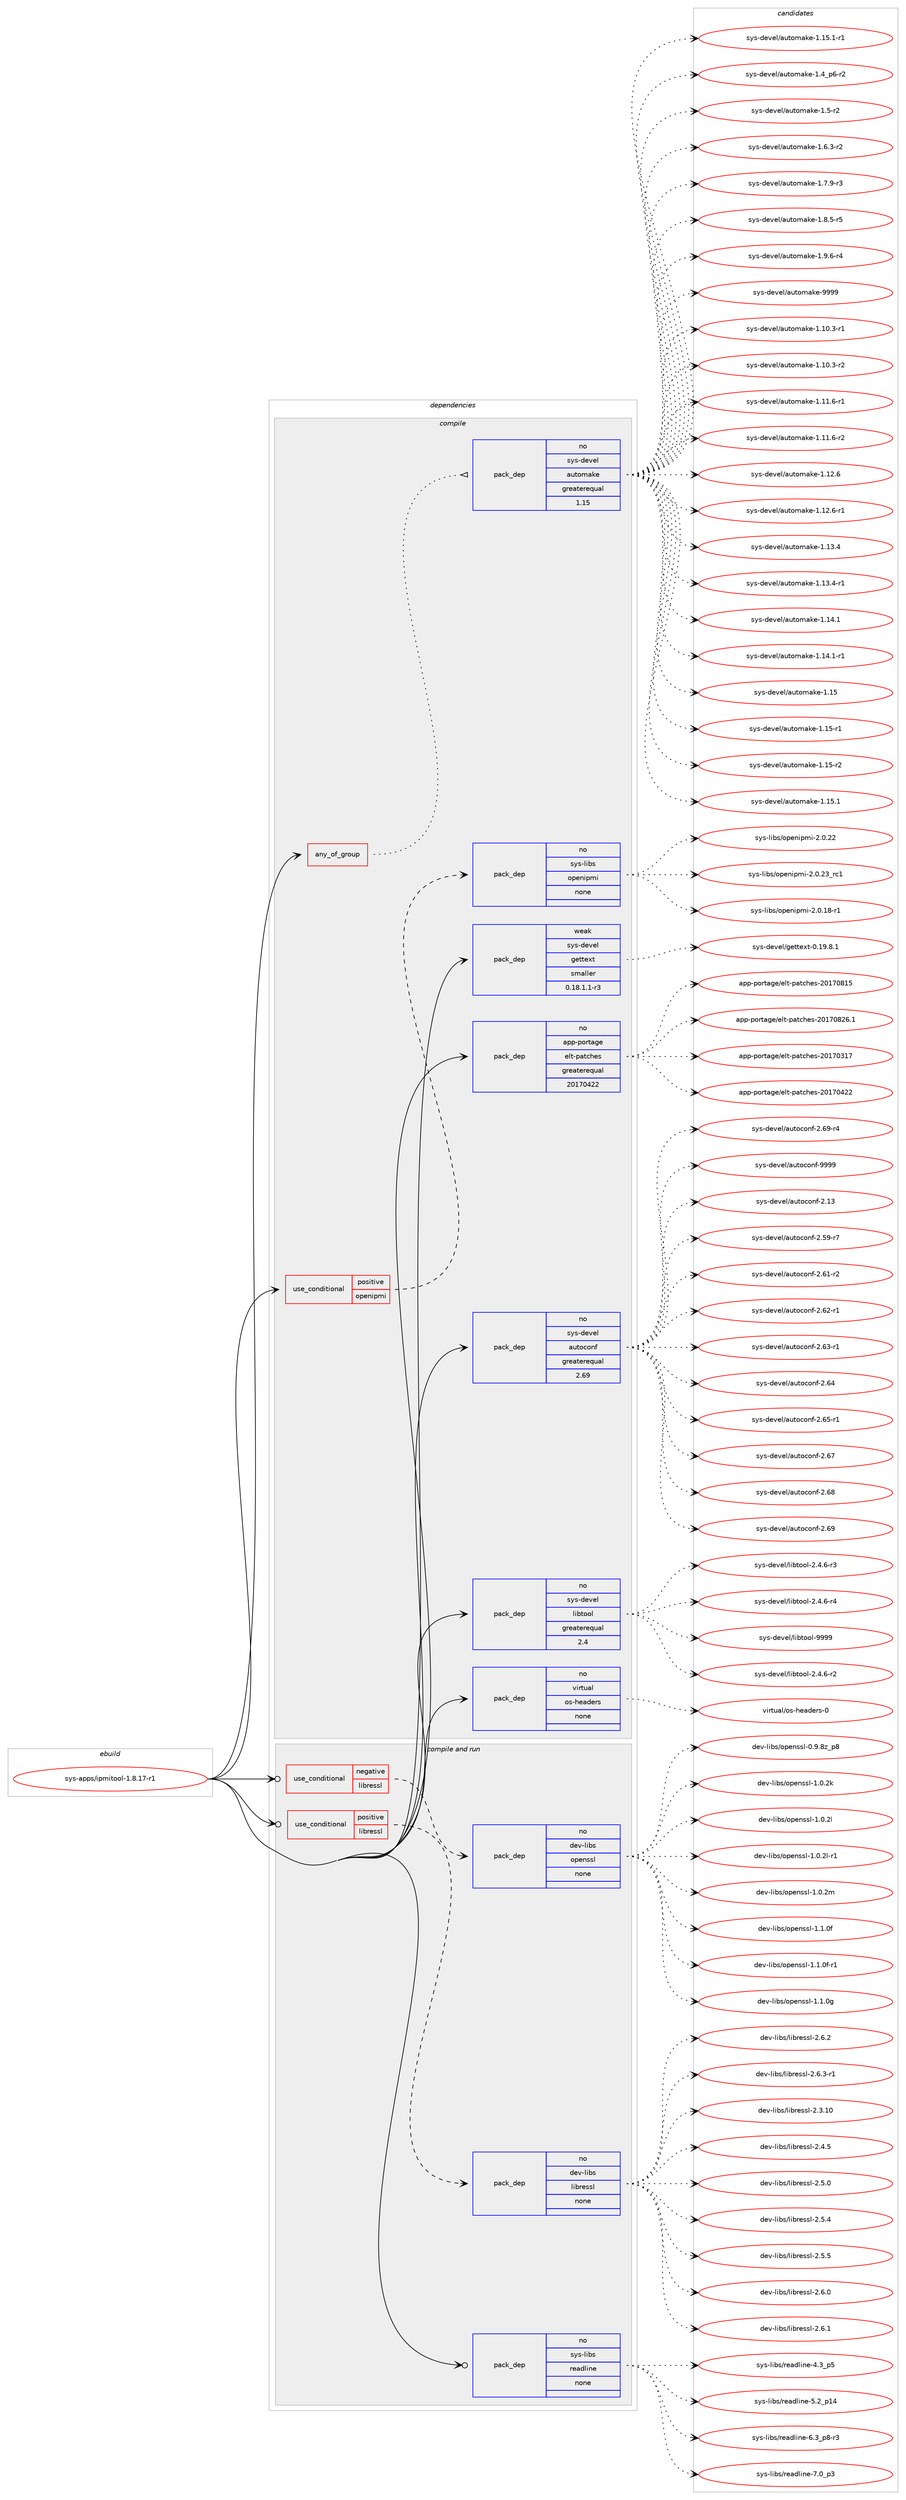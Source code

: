 digraph prolog {

# *************
# Graph options
# *************

newrank=true;
concentrate=true;
compound=true;
graph [rankdir=LR,fontname=Helvetica,fontsize=10,ranksep=1.5];#, ranksep=2.5, nodesep=0.2];
edge  [arrowhead=vee];
node  [fontname=Helvetica,fontsize=10];

# **********
# The ebuild
# **********

subgraph cluster_leftcol {
color=gray;
rank=same;
label=<<i>ebuild</i>>;
id [label="sys-apps/ipmitool-1.8.17-r1", color=red, width=4, href="../sys-apps/ipmitool-1.8.17-r1.svg"];
}

# ****************
# The dependencies
# ****************

subgraph cluster_midcol {
color=gray;
label=<<i>dependencies</i>>;
subgraph cluster_compile {
fillcolor="#eeeeee";
style=filled;
label=<<i>compile</i>>;
subgraph any7844 {
dependency469753 [label=<<TABLE BORDER="0" CELLBORDER="1" CELLSPACING="0" CELLPADDING="4"><TR><TD CELLPADDING="10">any_of_group</TD></TR></TABLE>>, shape=none, color=red];subgraph pack348568 {
dependency469754 [label=<<TABLE BORDER="0" CELLBORDER="1" CELLSPACING="0" CELLPADDING="4" WIDTH="220"><TR><TD ROWSPAN="6" CELLPADDING="30">pack_dep</TD></TR><TR><TD WIDTH="110">no</TD></TR><TR><TD>sys-devel</TD></TR><TR><TD>automake</TD></TR><TR><TD>greaterequal</TD></TR><TR><TD>1.15</TD></TR></TABLE>>, shape=none, color=blue];
}
dependency469753:e -> dependency469754:w [weight=20,style="dotted",arrowhead="oinv"];
}
id:e -> dependency469753:w [weight=20,style="solid",arrowhead="vee"];
subgraph cond113086 {
dependency469755 [label=<<TABLE BORDER="0" CELLBORDER="1" CELLSPACING="0" CELLPADDING="4"><TR><TD ROWSPAN="3" CELLPADDING="10">use_conditional</TD></TR><TR><TD>positive</TD></TR><TR><TD>openipmi</TD></TR></TABLE>>, shape=none, color=red];
subgraph pack348569 {
dependency469756 [label=<<TABLE BORDER="0" CELLBORDER="1" CELLSPACING="0" CELLPADDING="4" WIDTH="220"><TR><TD ROWSPAN="6" CELLPADDING="30">pack_dep</TD></TR><TR><TD WIDTH="110">no</TD></TR><TR><TD>sys-libs</TD></TR><TR><TD>openipmi</TD></TR><TR><TD>none</TD></TR><TR><TD></TD></TR></TABLE>>, shape=none, color=blue];
}
dependency469755:e -> dependency469756:w [weight=20,style="dashed",arrowhead="vee"];
}
id:e -> dependency469755:w [weight=20,style="solid",arrowhead="vee"];
subgraph pack348570 {
dependency469757 [label=<<TABLE BORDER="0" CELLBORDER="1" CELLSPACING="0" CELLPADDING="4" WIDTH="220"><TR><TD ROWSPAN="6" CELLPADDING="30">pack_dep</TD></TR><TR><TD WIDTH="110">no</TD></TR><TR><TD>app-portage</TD></TR><TR><TD>elt-patches</TD></TR><TR><TD>greaterequal</TD></TR><TR><TD>20170422</TD></TR></TABLE>>, shape=none, color=blue];
}
id:e -> dependency469757:w [weight=20,style="solid",arrowhead="vee"];
subgraph pack348571 {
dependency469758 [label=<<TABLE BORDER="0" CELLBORDER="1" CELLSPACING="0" CELLPADDING="4" WIDTH="220"><TR><TD ROWSPAN="6" CELLPADDING="30">pack_dep</TD></TR><TR><TD WIDTH="110">no</TD></TR><TR><TD>sys-devel</TD></TR><TR><TD>autoconf</TD></TR><TR><TD>greaterequal</TD></TR><TR><TD>2.69</TD></TR></TABLE>>, shape=none, color=blue];
}
id:e -> dependency469758:w [weight=20,style="solid",arrowhead="vee"];
subgraph pack348572 {
dependency469759 [label=<<TABLE BORDER="0" CELLBORDER="1" CELLSPACING="0" CELLPADDING="4" WIDTH="220"><TR><TD ROWSPAN="6" CELLPADDING="30">pack_dep</TD></TR><TR><TD WIDTH="110">no</TD></TR><TR><TD>sys-devel</TD></TR><TR><TD>libtool</TD></TR><TR><TD>greaterequal</TD></TR><TR><TD>2.4</TD></TR></TABLE>>, shape=none, color=blue];
}
id:e -> dependency469759:w [weight=20,style="solid",arrowhead="vee"];
subgraph pack348573 {
dependency469760 [label=<<TABLE BORDER="0" CELLBORDER="1" CELLSPACING="0" CELLPADDING="4" WIDTH="220"><TR><TD ROWSPAN="6" CELLPADDING="30">pack_dep</TD></TR><TR><TD WIDTH="110">no</TD></TR><TR><TD>virtual</TD></TR><TR><TD>os-headers</TD></TR><TR><TD>none</TD></TR><TR><TD></TD></TR></TABLE>>, shape=none, color=blue];
}
id:e -> dependency469760:w [weight=20,style="solid",arrowhead="vee"];
subgraph pack348574 {
dependency469761 [label=<<TABLE BORDER="0" CELLBORDER="1" CELLSPACING="0" CELLPADDING="4" WIDTH="220"><TR><TD ROWSPAN="6" CELLPADDING="30">pack_dep</TD></TR><TR><TD WIDTH="110">weak</TD></TR><TR><TD>sys-devel</TD></TR><TR><TD>gettext</TD></TR><TR><TD>smaller</TD></TR><TR><TD>0.18.1.1-r3</TD></TR></TABLE>>, shape=none, color=blue];
}
id:e -> dependency469761:w [weight=20,style="solid",arrowhead="vee"];
}
subgraph cluster_compileandrun {
fillcolor="#eeeeee";
style=filled;
label=<<i>compile and run</i>>;
subgraph cond113087 {
dependency469762 [label=<<TABLE BORDER="0" CELLBORDER="1" CELLSPACING="0" CELLPADDING="4"><TR><TD ROWSPAN="3" CELLPADDING="10">use_conditional</TD></TR><TR><TD>negative</TD></TR><TR><TD>libressl</TD></TR></TABLE>>, shape=none, color=red];
subgraph pack348575 {
dependency469763 [label=<<TABLE BORDER="0" CELLBORDER="1" CELLSPACING="0" CELLPADDING="4" WIDTH="220"><TR><TD ROWSPAN="6" CELLPADDING="30">pack_dep</TD></TR><TR><TD WIDTH="110">no</TD></TR><TR><TD>dev-libs</TD></TR><TR><TD>openssl</TD></TR><TR><TD>none</TD></TR><TR><TD></TD></TR></TABLE>>, shape=none, color=blue];
}
dependency469762:e -> dependency469763:w [weight=20,style="dashed",arrowhead="vee"];
}
id:e -> dependency469762:w [weight=20,style="solid",arrowhead="odotvee"];
subgraph cond113088 {
dependency469764 [label=<<TABLE BORDER="0" CELLBORDER="1" CELLSPACING="0" CELLPADDING="4"><TR><TD ROWSPAN="3" CELLPADDING="10">use_conditional</TD></TR><TR><TD>positive</TD></TR><TR><TD>libressl</TD></TR></TABLE>>, shape=none, color=red];
subgraph pack348576 {
dependency469765 [label=<<TABLE BORDER="0" CELLBORDER="1" CELLSPACING="0" CELLPADDING="4" WIDTH="220"><TR><TD ROWSPAN="6" CELLPADDING="30">pack_dep</TD></TR><TR><TD WIDTH="110">no</TD></TR><TR><TD>dev-libs</TD></TR><TR><TD>libressl</TD></TR><TR><TD>none</TD></TR><TR><TD></TD></TR></TABLE>>, shape=none, color=blue];
}
dependency469764:e -> dependency469765:w [weight=20,style="dashed",arrowhead="vee"];
}
id:e -> dependency469764:w [weight=20,style="solid",arrowhead="odotvee"];
subgraph pack348577 {
dependency469766 [label=<<TABLE BORDER="0" CELLBORDER="1" CELLSPACING="0" CELLPADDING="4" WIDTH="220"><TR><TD ROWSPAN="6" CELLPADDING="30">pack_dep</TD></TR><TR><TD WIDTH="110">no</TD></TR><TR><TD>sys-libs</TD></TR><TR><TD>readline</TD></TR><TR><TD>none</TD></TR><TR><TD></TD></TR></TABLE>>, shape=none, color=blue];
}
id:e -> dependency469766:w [weight=20,style="solid",arrowhead="odotvee"];
}
subgraph cluster_run {
fillcolor="#eeeeee";
style=filled;
label=<<i>run</i>>;
}
}

# **************
# The candidates
# **************

subgraph cluster_choices {
rank=same;
color=gray;
label=<<i>candidates</i>>;

subgraph choice348568 {
color=black;
nodesep=1;
choice11512111545100101118101108479711711611110997107101454946494846514511449 [label="sys-devel/automake-1.10.3-r1", color=red, width=4,href="../sys-devel/automake-1.10.3-r1.svg"];
choice11512111545100101118101108479711711611110997107101454946494846514511450 [label="sys-devel/automake-1.10.3-r2", color=red, width=4,href="../sys-devel/automake-1.10.3-r2.svg"];
choice11512111545100101118101108479711711611110997107101454946494946544511449 [label="sys-devel/automake-1.11.6-r1", color=red, width=4,href="../sys-devel/automake-1.11.6-r1.svg"];
choice11512111545100101118101108479711711611110997107101454946494946544511450 [label="sys-devel/automake-1.11.6-r2", color=red, width=4,href="../sys-devel/automake-1.11.6-r2.svg"];
choice1151211154510010111810110847971171161111099710710145494649504654 [label="sys-devel/automake-1.12.6", color=red, width=4,href="../sys-devel/automake-1.12.6.svg"];
choice11512111545100101118101108479711711611110997107101454946495046544511449 [label="sys-devel/automake-1.12.6-r1", color=red, width=4,href="../sys-devel/automake-1.12.6-r1.svg"];
choice1151211154510010111810110847971171161111099710710145494649514652 [label="sys-devel/automake-1.13.4", color=red, width=4,href="../sys-devel/automake-1.13.4.svg"];
choice11512111545100101118101108479711711611110997107101454946495146524511449 [label="sys-devel/automake-1.13.4-r1", color=red, width=4,href="../sys-devel/automake-1.13.4-r1.svg"];
choice1151211154510010111810110847971171161111099710710145494649524649 [label="sys-devel/automake-1.14.1", color=red, width=4,href="../sys-devel/automake-1.14.1.svg"];
choice11512111545100101118101108479711711611110997107101454946495246494511449 [label="sys-devel/automake-1.14.1-r1", color=red, width=4,href="../sys-devel/automake-1.14.1-r1.svg"];
choice115121115451001011181011084797117116111109971071014549464953 [label="sys-devel/automake-1.15", color=red, width=4,href="../sys-devel/automake-1.15.svg"];
choice1151211154510010111810110847971171161111099710710145494649534511449 [label="sys-devel/automake-1.15-r1", color=red, width=4,href="../sys-devel/automake-1.15-r1.svg"];
choice1151211154510010111810110847971171161111099710710145494649534511450 [label="sys-devel/automake-1.15-r2", color=red, width=4,href="../sys-devel/automake-1.15-r2.svg"];
choice1151211154510010111810110847971171161111099710710145494649534649 [label="sys-devel/automake-1.15.1", color=red, width=4,href="../sys-devel/automake-1.15.1.svg"];
choice11512111545100101118101108479711711611110997107101454946495346494511449 [label="sys-devel/automake-1.15.1-r1", color=red, width=4,href="../sys-devel/automake-1.15.1-r1.svg"];
choice115121115451001011181011084797117116111109971071014549465295112544511450 [label="sys-devel/automake-1.4_p6-r2", color=red, width=4,href="../sys-devel/automake-1.4_p6-r2.svg"];
choice11512111545100101118101108479711711611110997107101454946534511450 [label="sys-devel/automake-1.5-r2", color=red, width=4,href="../sys-devel/automake-1.5-r2.svg"];
choice115121115451001011181011084797117116111109971071014549465446514511450 [label="sys-devel/automake-1.6.3-r2", color=red, width=4,href="../sys-devel/automake-1.6.3-r2.svg"];
choice115121115451001011181011084797117116111109971071014549465546574511451 [label="sys-devel/automake-1.7.9-r3", color=red, width=4,href="../sys-devel/automake-1.7.9-r3.svg"];
choice115121115451001011181011084797117116111109971071014549465646534511453 [label="sys-devel/automake-1.8.5-r5", color=red, width=4,href="../sys-devel/automake-1.8.5-r5.svg"];
choice115121115451001011181011084797117116111109971071014549465746544511452 [label="sys-devel/automake-1.9.6-r4", color=red, width=4,href="../sys-devel/automake-1.9.6-r4.svg"];
choice115121115451001011181011084797117116111109971071014557575757 [label="sys-devel/automake-9999", color=red, width=4,href="../sys-devel/automake-9999.svg"];
dependency469754:e -> choice11512111545100101118101108479711711611110997107101454946494846514511449:w [style=dotted,weight="100"];
dependency469754:e -> choice11512111545100101118101108479711711611110997107101454946494846514511450:w [style=dotted,weight="100"];
dependency469754:e -> choice11512111545100101118101108479711711611110997107101454946494946544511449:w [style=dotted,weight="100"];
dependency469754:e -> choice11512111545100101118101108479711711611110997107101454946494946544511450:w [style=dotted,weight="100"];
dependency469754:e -> choice1151211154510010111810110847971171161111099710710145494649504654:w [style=dotted,weight="100"];
dependency469754:e -> choice11512111545100101118101108479711711611110997107101454946495046544511449:w [style=dotted,weight="100"];
dependency469754:e -> choice1151211154510010111810110847971171161111099710710145494649514652:w [style=dotted,weight="100"];
dependency469754:e -> choice11512111545100101118101108479711711611110997107101454946495146524511449:w [style=dotted,weight="100"];
dependency469754:e -> choice1151211154510010111810110847971171161111099710710145494649524649:w [style=dotted,weight="100"];
dependency469754:e -> choice11512111545100101118101108479711711611110997107101454946495246494511449:w [style=dotted,weight="100"];
dependency469754:e -> choice115121115451001011181011084797117116111109971071014549464953:w [style=dotted,weight="100"];
dependency469754:e -> choice1151211154510010111810110847971171161111099710710145494649534511449:w [style=dotted,weight="100"];
dependency469754:e -> choice1151211154510010111810110847971171161111099710710145494649534511450:w [style=dotted,weight="100"];
dependency469754:e -> choice1151211154510010111810110847971171161111099710710145494649534649:w [style=dotted,weight="100"];
dependency469754:e -> choice11512111545100101118101108479711711611110997107101454946495346494511449:w [style=dotted,weight="100"];
dependency469754:e -> choice115121115451001011181011084797117116111109971071014549465295112544511450:w [style=dotted,weight="100"];
dependency469754:e -> choice11512111545100101118101108479711711611110997107101454946534511450:w [style=dotted,weight="100"];
dependency469754:e -> choice115121115451001011181011084797117116111109971071014549465446514511450:w [style=dotted,weight="100"];
dependency469754:e -> choice115121115451001011181011084797117116111109971071014549465546574511451:w [style=dotted,weight="100"];
dependency469754:e -> choice115121115451001011181011084797117116111109971071014549465646534511453:w [style=dotted,weight="100"];
dependency469754:e -> choice115121115451001011181011084797117116111109971071014549465746544511452:w [style=dotted,weight="100"];
dependency469754:e -> choice115121115451001011181011084797117116111109971071014557575757:w [style=dotted,weight="100"];
}
subgraph choice348569 {
color=black;
nodesep=1;
choice115121115451081059811547111112101110105112109105455046484649564511449 [label="sys-libs/openipmi-2.0.18-r1", color=red, width=4,href="../sys-libs/openipmi-2.0.18-r1.svg"];
choice11512111545108105981154711111210111010511210910545504648465050 [label="sys-libs/openipmi-2.0.22", color=red, width=4,href="../sys-libs/openipmi-2.0.22.svg"];
choice11512111545108105981154711111210111010511210910545504648465051951149949 [label="sys-libs/openipmi-2.0.23_rc1", color=red, width=4,href="../sys-libs/openipmi-2.0.23_rc1.svg"];
dependency469756:e -> choice115121115451081059811547111112101110105112109105455046484649564511449:w [style=dotted,weight="100"];
dependency469756:e -> choice11512111545108105981154711111210111010511210910545504648465050:w [style=dotted,weight="100"];
dependency469756:e -> choice11512111545108105981154711111210111010511210910545504648465051951149949:w [style=dotted,weight="100"];
}
subgraph choice348570 {
color=black;
nodesep=1;
choice97112112451121111141169710310147101108116451129711699104101115455048495548514955 [label="app-portage/elt-patches-20170317", color=red, width=4,href="../app-portage/elt-patches-20170317.svg"];
choice97112112451121111141169710310147101108116451129711699104101115455048495548525050 [label="app-portage/elt-patches-20170422", color=red, width=4,href="../app-portage/elt-patches-20170422.svg"];
choice97112112451121111141169710310147101108116451129711699104101115455048495548564953 [label="app-portage/elt-patches-20170815", color=red, width=4,href="../app-portage/elt-patches-20170815.svg"];
choice971121124511211111411697103101471011081164511297116991041011154550484955485650544649 [label="app-portage/elt-patches-20170826.1", color=red, width=4,href="../app-portage/elt-patches-20170826.1.svg"];
dependency469757:e -> choice97112112451121111141169710310147101108116451129711699104101115455048495548514955:w [style=dotted,weight="100"];
dependency469757:e -> choice97112112451121111141169710310147101108116451129711699104101115455048495548525050:w [style=dotted,weight="100"];
dependency469757:e -> choice97112112451121111141169710310147101108116451129711699104101115455048495548564953:w [style=dotted,weight="100"];
dependency469757:e -> choice971121124511211111411697103101471011081164511297116991041011154550484955485650544649:w [style=dotted,weight="100"];
}
subgraph choice348571 {
color=black;
nodesep=1;
choice115121115451001011181011084797117116111991111101024550464951 [label="sys-devel/autoconf-2.13", color=red, width=4,href="../sys-devel/autoconf-2.13.svg"];
choice1151211154510010111810110847971171161119911111010245504653574511455 [label="sys-devel/autoconf-2.59-r7", color=red, width=4,href="../sys-devel/autoconf-2.59-r7.svg"];
choice1151211154510010111810110847971171161119911111010245504654494511450 [label="sys-devel/autoconf-2.61-r2", color=red, width=4,href="../sys-devel/autoconf-2.61-r2.svg"];
choice1151211154510010111810110847971171161119911111010245504654504511449 [label="sys-devel/autoconf-2.62-r1", color=red, width=4,href="../sys-devel/autoconf-2.62-r1.svg"];
choice1151211154510010111810110847971171161119911111010245504654514511449 [label="sys-devel/autoconf-2.63-r1", color=red, width=4,href="../sys-devel/autoconf-2.63-r1.svg"];
choice115121115451001011181011084797117116111991111101024550465452 [label="sys-devel/autoconf-2.64", color=red, width=4,href="../sys-devel/autoconf-2.64.svg"];
choice1151211154510010111810110847971171161119911111010245504654534511449 [label="sys-devel/autoconf-2.65-r1", color=red, width=4,href="../sys-devel/autoconf-2.65-r1.svg"];
choice115121115451001011181011084797117116111991111101024550465455 [label="sys-devel/autoconf-2.67", color=red, width=4,href="../sys-devel/autoconf-2.67.svg"];
choice115121115451001011181011084797117116111991111101024550465456 [label="sys-devel/autoconf-2.68", color=red, width=4,href="../sys-devel/autoconf-2.68.svg"];
choice115121115451001011181011084797117116111991111101024550465457 [label="sys-devel/autoconf-2.69", color=red, width=4,href="../sys-devel/autoconf-2.69.svg"];
choice1151211154510010111810110847971171161119911111010245504654574511452 [label="sys-devel/autoconf-2.69-r4", color=red, width=4,href="../sys-devel/autoconf-2.69-r4.svg"];
choice115121115451001011181011084797117116111991111101024557575757 [label="sys-devel/autoconf-9999", color=red, width=4,href="../sys-devel/autoconf-9999.svg"];
dependency469758:e -> choice115121115451001011181011084797117116111991111101024550464951:w [style=dotted,weight="100"];
dependency469758:e -> choice1151211154510010111810110847971171161119911111010245504653574511455:w [style=dotted,weight="100"];
dependency469758:e -> choice1151211154510010111810110847971171161119911111010245504654494511450:w [style=dotted,weight="100"];
dependency469758:e -> choice1151211154510010111810110847971171161119911111010245504654504511449:w [style=dotted,weight="100"];
dependency469758:e -> choice1151211154510010111810110847971171161119911111010245504654514511449:w [style=dotted,weight="100"];
dependency469758:e -> choice115121115451001011181011084797117116111991111101024550465452:w [style=dotted,weight="100"];
dependency469758:e -> choice1151211154510010111810110847971171161119911111010245504654534511449:w [style=dotted,weight="100"];
dependency469758:e -> choice115121115451001011181011084797117116111991111101024550465455:w [style=dotted,weight="100"];
dependency469758:e -> choice115121115451001011181011084797117116111991111101024550465456:w [style=dotted,weight="100"];
dependency469758:e -> choice115121115451001011181011084797117116111991111101024550465457:w [style=dotted,weight="100"];
dependency469758:e -> choice1151211154510010111810110847971171161119911111010245504654574511452:w [style=dotted,weight="100"];
dependency469758:e -> choice115121115451001011181011084797117116111991111101024557575757:w [style=dotted,weight="100"];
}
subgraph choice348572 {
color=black;
nodesep=1;
choice1151211154510010111810110847108105981161111111084550465246544511450 [label="sys-devel/libtool-2.4.6-r2", color=red, width=4,href="../sys-devel/libtool-2.4.6-r2.svg"];
choice1151211154510010111810110847108105981161111111084550465246544511451 [label="sys-devel/libtool-2.4.6-r3", color=red, width=4,href="../sys-devel/libtool-2.4.6-r3.svg"];
choice1151211154510010111810110847108105981161111111084550465246544511452 [label="sys-devel/libtool-2.4.6-r4", color=red, width=4,href="../sys-devel/libtool-2.4.6-r4.svg"];
choice1151211154510010111810110847108105981161111111084557575757 [label="sys-devel/libtool-9999", color=red, width=4,href="../sys-devel/libtool-9999.svg"];
dependency469759:e -> choice1151211154510010111810110847108105981161111111084550465246544511450:w [style=dotted,weight="100"];
dependency469759:e -> choice1151211154510010111810110847108105981161111111084550465246544511451:w [style=dotted,weight="100"];
dependency469759:e -> choice1151211154510010111810110847108105981161111111084550465246544511452:w [style=dotted,weight="100"];
dependency469759:e -> choice1151211154510010111810110847108105981161111111084557575757:w [style=dotted,weight="100"];
}
subgraph choice348573 {
color=black;
nodesep=1;
choice118105114116117971084711111545104101971001011141154548 [label="virtual/os-headers-0", color=red, width=4,href="../virtual/os-headers-0.svg"];
dependency469760:e -> choice118105114116117971084711111545104101971001011141154548:w [style=dotted,weight="100"];
}
subgraph choice348574 {
color=black;
nodesep=1;
choice1151211154510010111810110847103101116116101120116454846495746564649 [label="sys-devel/gettext-0.19.8.1", color=red, width=4,href="../sys-devel/gettext-0.19.8.1.svg"];
dependency469761:e -> choice1151211154510010111810110847103101116116101120116454846495746564649:w [style=dotted,weight="100"];
}
subgraph choice348575 {
color=black;
nodesep=1;
choice1001011184510810598115471111121011101151151084548465746561229511256 [label="dev-libs/openssl-0.9.8z_p8", color=red, width=4,href="../dev-libs/openssl-0.9.8z_p8.svg"];
choice100101118451081059811547111112101110115115108454946484650107 [label="dev-libs/openssl-1.0.2k", color=red, width=4,href="../dev-libs/openssl-1.0.2k.svg"];
choice100101118451081059811547111112101110115115108454946484650108 [label="dev-libs/openssl-1.0.2l", color=red, width=4,href="../dev-libs/openssl-1.0.2l.svg"];
choice1001011184510810598115471111121011101151151084549464846501084511449 [label="dev-libs/openssl-1.0.2l-r1", color=red, width=4,href="../dev-libs/openssl-1.0.2l-r1.svg"];
choice100101118451081059811547111112101110115115108454946484650109 [label="dev-libs/openssl-1.0.2m", color=red, width=4,href="../dev-libs/openssl-1.0.2m.svg"];
choice100101118451081059811547111112101110115115108454946494648102 [label="dev-libs/openssl-1.1.0f", color=red, width=4,href="../dev-libs/openssl-1.1.0f.svg"];
choice1001011184510810598115471111121011101151151084549464946481024511449 [label="dev-libs/openssl-1.1.0f-r1", color=red, width=4,href="../dev-libs/openssl-1.1.0f-r1.svg"];
choice100101118451081059811547111112101110115115108454946494648103 [label="dev-libs/openssl-1.1.0g", color=red, width=4,href="../dev-libs/openssl-1.1.0g.svg"];
dependency469763:e -> choice1001011184510810598115471111121011101151151084548465746561229511256:w [style=dotted,weight="100"];
dependency469763:e -> choice100101118451081059811547111112101110115115108454946484650107:w [style=dotted,weight="100"];
dependency469763:e -> choice100101118451081059811547111112101110115115108454946484650108:w [style=dotted,weight="100"];
dependency469763:e -> choice1001011184510810598115471111121011101151151084549464846501084511449:w [style=dotted,weight="100"];
dependency469763:e -> choice100101118451081059811547111112101110115115108454946484650109:w [style=dotted,weight="100"];
dependency469763:e -> choice100101118451081059811547111112101110115115108454946494648102:w [style=dotted,weight="100"];
dependency469763:e -> choice1001011184510810598115471111121011101151151084549464946481024511449:w [style=dotted,weight="100"];
dependency469763:e -> choice100101118451081059811547111112101110115115108454946494648103:w [style=dotted,weight="100"];
}
subgraph choice348576 {
color=black;
nodesep=1;
choice1001011184510810598115471081059811410111511510845504651464948 [label="dev-libs/libressl-2.3.10", color=red, width=4,href="../dev-libs/libressl-2.3.10.svg"];
choice10010111845108105981154710810598114101115115108455046524653 [label="dev-libs/libressl-2.4.5", color=red, width=4,href="../dev-libs/libressl-2.4.5.svg"];
choice10010111845108105981154710810598114101115115108455046534648 [label="dev-libs/libressl-2.5.0", color=red, width=4,href="../dev-libs/libressl-2.5.0.svg"];
choice10010111845108105981154710810598114101115115108455046534652 [label="dev-libs/libressl-2.5.4", color=red, width=4,href="../dev-libs/libressl-2.5.4.svg"];
choice10010111845108105981154710810598114101115115108455046534653 [label="dev-libs/libressl-2.5.5", color=red, width=4,href="../dev-libs/libressl-2.5.5.svg"];
choice10010111845108105981154710810598114101115115108455046544648 [label="dev-libs/libressl-2.6.0", color=red, width=4,href="../dev-libs/libressl-2.6.0.svg"];
choice10010111845108105981154710810598114101115115108455046544649 [label="dev-libs/libressl-2.6.1", color=red, width=4,href="../dev-libs/libressl-2.6.1.svg"];
choice10010111845108105981154710810598114101115115108455046544650 [label="dev-libs/libressl-2.6.2", color=red, width=4,href="../dev-libs/libressl-2.6.2.svg"];
choice100101118451081059811547108105981141011151151084550465446514511449 [label="dev-libs/libressl-2.6.3-r1", color=red, width=4,href="../dev-libs/libressl-2.6.3-r1.svg"];
dependency469765:e -> choice1001011184510810598115471081059811410111511510845504651464948:w [style=dotted,weight="100"];
dependency469765:e -> choice10010111845108105981154710810598114101115115108455046524653:w [style=dotted,weight="100"];
dependency469765:e -> choice10010111845108105981154710810598114101115115108455046534648:w [style=dotted,weight="100"];
dependency469765:e -> choice10010111845108105981154710810598114101115115108455046534652:w [style=dotted,weight="100"];
dependency469765:e -> choice10010111845108105981154710810598114101115115108455046534653:w [style=dotted,weight="100"];
dependency469765:e -> choice10010111845108105981154710810598114101115115108455046544648:w [style=dotted,weight="100"];
dependency469765:e -> choice10010111845108105981154710810598114101115115108455046544649:w [style=dotted,weight="100"];
dependency469765:e -> choice10010111845108105981154710810598114101115115108455046544650:w [style=dotted,weight="100"];
dependency469765:e -> choice100101118451081059811547108105981141011151151084550465446514511449:w [style=dotted,weight="100"];
}
subgraph choice348577 {
color=black;
nodesep=1;
choice11512111545108105981154711410197100108105110101455246519511253 [label="sys-libs/readline-4.3_p5", color=red, width=4,href="../sys-libs/readline-4.3_p5.svg"];
choice1151211154510810598115471141019710010810511010145534650951124952 [label="sys-libs/readline-5.2_p14", color=red, width=4,href="../sys-libs/readline-5.2_p14.svg"];
choice115121115451081059811547114101971001081051101014554465195112564511451 [label="sys-libs/readline-6.3_p8-r3", color=red, width=4,href="../sys-libs/readline-6.3_p8-r3.svg"];
choice11512111545108105981154711410197100108105110101455546489511251 [label="sys-libs/readline-7.0_p3", color=red, width=4,href="../sys-libs/readline-7.0_p3.svg"];
dependency469766:e -> choice11512111545108105981154711410197100108105110101455246519511253:w [style=dotted,weight="100"];
dependency469766:e -> choice1151211154510810598115471141019710010810511010145534650951124952:w [style=dotted,weight="100"];
dependency469766:e -> choice115121115451081059811547114101971001081051101014554465195112564511451:w [style=dotted,weight="100"];
dependency469766:e -> choice11512111545108105981154711410197100108105110101455546489511251:w [style=dotted,weight="100"];
}
}

}
